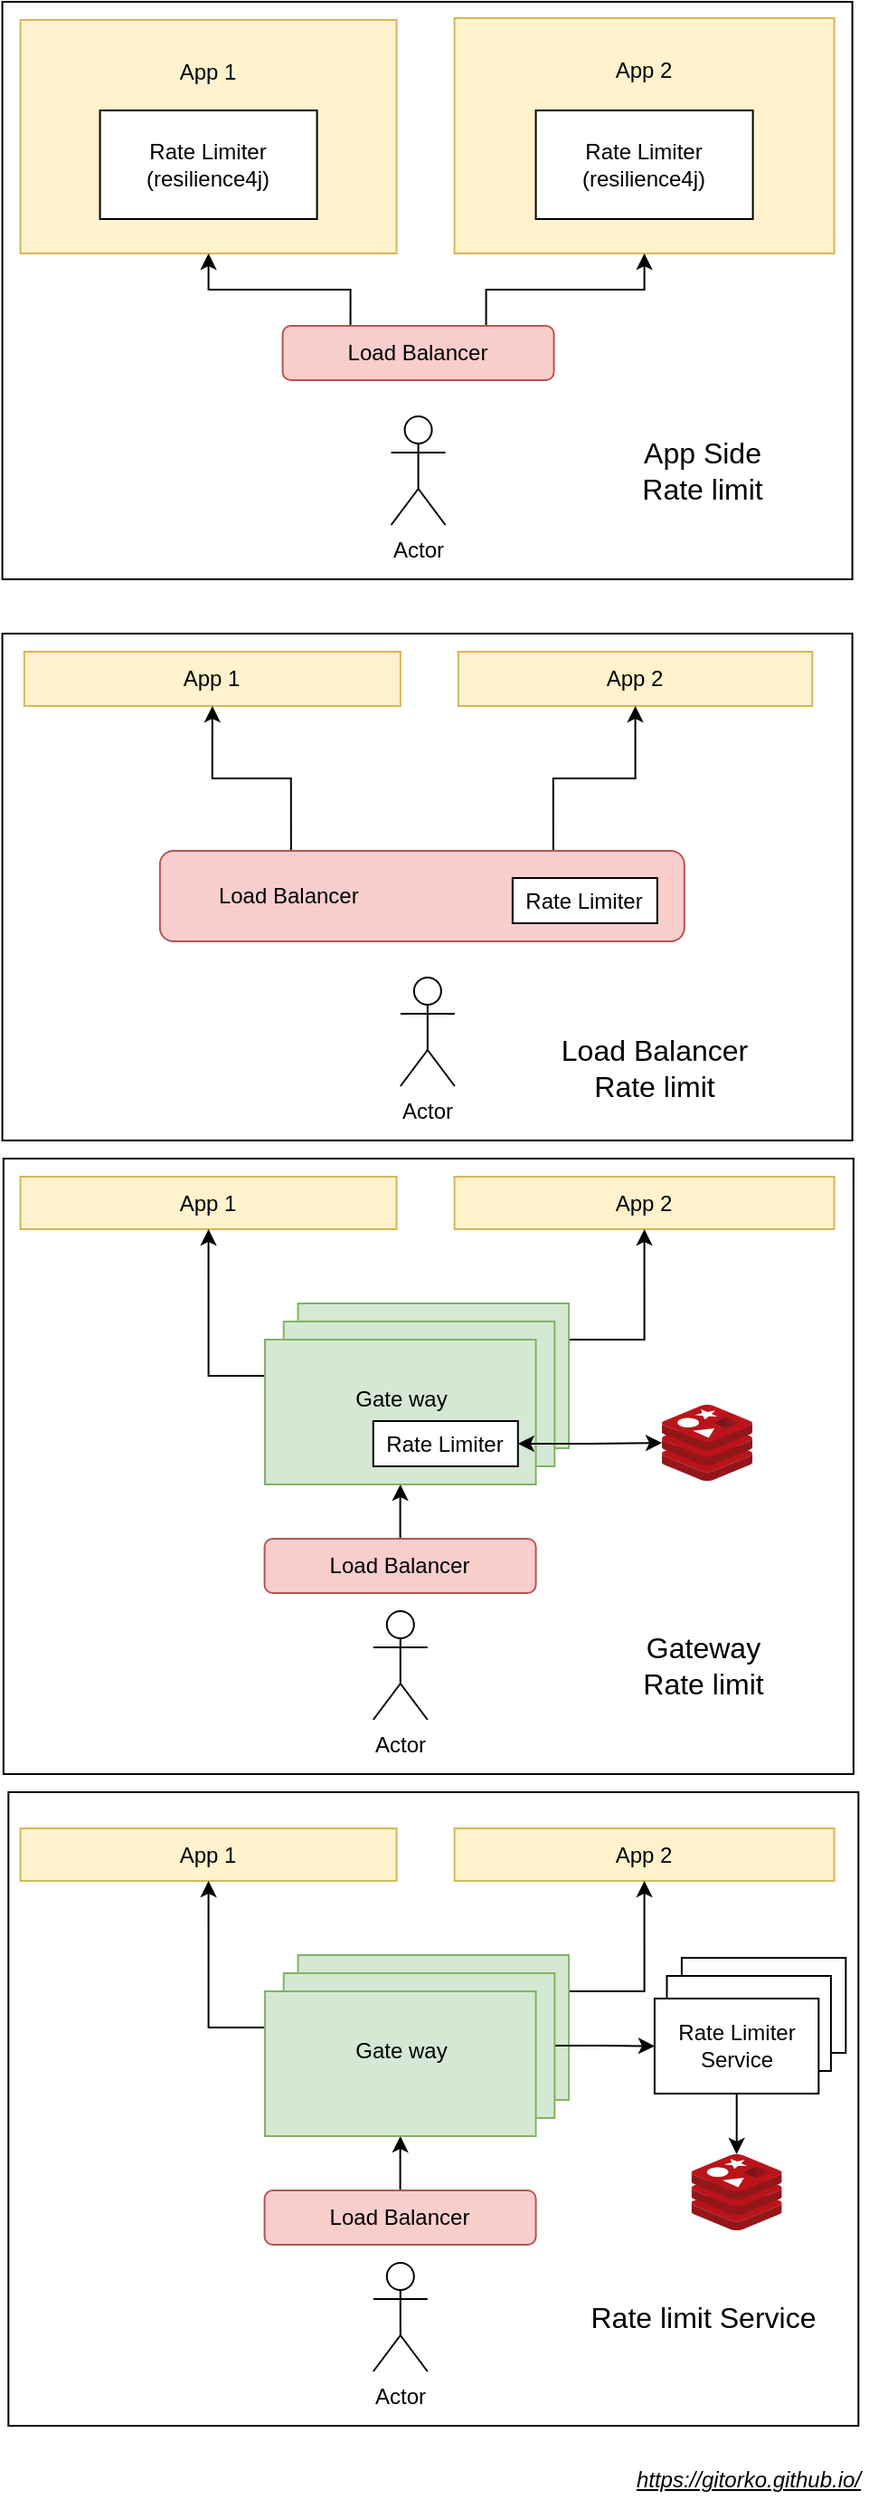 <mxfile version="12.6.5" type="device"><diagram id="8Ta0uaE5r7wGJLonWnuH" name="Page-1"><mxGraphModel dx="1106" dy="852" grid="1" gridSize="10" guides="1" tooltips="1" connect="1" arrows="1" fold="1" page="1" pageScale="1" pageWidth="500" pageHeight="1200" math="0" shadow="0"><root><mxCell id="0"/><mxCell id="1" parent="0"/><mxCell id="hYjk5hsyA0qEYFaWkvCI-28" value="" style="rounded=0;whiteSpace=wrap;html=1;" parent="1" vertex="1"><mxGeometry x="14.29" y="380" width="470" height="280" as="geometry"/></mxCell><mxCell id="hYjk5hsyA0qEYFaWkvCI-26" value="" style="rounded=0;whiteSpace=wrap;html=1;" parent="1" vertex="1"><mxGeometry x="14.29" y="31" width="470" height="319" as="geometry"/></mxCell><mxCell id="hYjk5hsyA0qEYFaWkvCI-1" value="App 1&lt;br&gt;&lt;br&gt;&lt;br&gt;&lt;br&gt;&lt;br&gt;&lt;br&gt;" style="rounded=0;whiteSpace=wrap;html=1;fillColor=#fff2cc;strokeColor=#d6b656;" parent="1" vertex="1"><mxGeometry x="24.29" y="41" width="208" height="129" as="geometry"/></mxCell><mxCell id="hYjk5hsyA0qEYFaWkvCI-2" value="App 2&lt;br&gt;&lt;br&gt;&lt;br&gt;&lt;br&gt;&lt;br&gt;&lt;br&gt;" style="rounded=0;whiteSpace=wrap;html=1;fillColor=#fff2cc;strokeColor=#d6b656;" parent="1" vertex="1"><mxGeometry x="264.29" y="40" width="210" height="130" as="geometry"/></mxCell><mxCell id="hYjk5hsyA0qEYFaWkvCI-4" value="Rate Limiter&lt;br&gt;(resilience4j)" style="rounded=0;whiteSpace=wrap;html=1;" parent="1" vertex="1"><mxGeometry x="68.29" y="91" width="120" height="60" as="geometry"/></mxCell><mxCell id="hYjk5hsyA0qEYFaWkvCI-7" value="Actor" style="shape=umlActor;verticalLabelPosition=bottom;labelBackgroundColor=#ffffff;verticalAlign=top;html=1;outlineConnect=0;" parent="1" vertex="1"><mxGeometry x="229.29" y="260" width="30" height="60" as="geometry"/></mxCell><mxCell id="hYjk5hsyA0qEYFaWkvCI-8" value="Rate Limiter&lt;br&gt;(resilience4j)" style="rounded=0;whiteSpace=wrap;html=1;" parent="1" vertex="1"><mxGeometry x="309.29" y="91" width="120" height="60" as="geometry"/></mxCell><mxCell id="hYjk5hsyA0qEYFaWkvCI-15" style="edgeStyle=orthogonalEdgeStyle;rounded=0;orthogonalLoop=1;jettySize=auto;html=1;exitX=0.75;exitY=0;exitDx=0;exitDy=0;entryX=0.5;entryY=1;entryDx=0;entryDy=0;" parent="1" source="hYjk5hsyA0qEYFaWkvCI-13" target="hYjk5hsyA0qEYFaWkvCI-2" edge="1"><mxGeometry relative="1" as="geometry"/></mxCell><mxCell id="hYjk5hsyA0qEYFaWkvCI-16" style="edgeStyle=orthogonalEdgeStyle;rounded=0;orthogonalLoop=1;jettySize=auto;html=1;exitX=0.25;exitY=0;exitDx=0;exitDy=0;entryX=0.5;entryY=1;entryDx=0;entryDy=0;" parent="1" source="hYjk5hsyA0qEYFaWkvCI-13" target="hYjk5hsyA0qEYFaWkvCI-1" edge="1"><mxGeometry relative="1" as="geometry"/></mxCell><mxCell id="hYjk5hsyA0qEYFaWkvCI-13" value="Load Balancer" style="rounded=1;whiteSpace=wrap;html=1;fillColor=#f8cecc;strokeColor=#b85450;" parent="1" vertex="1"><mxGeometry x="169.29" y="210" width="150" height="30" as="geometry"/></mxCell><mxCell id="hYjk5hsyA0qEYFaWkvCI-17" value="App 1" style="rounded=0;whiteSpace=wrap;html=1;fillColor=#fff2cc;strokeColor=#d6b656;" parent="1" vertex="1"><mxGeometry x="26.43" y="390" width="208" height="30" as="geometry"/></mxCell><mxCell id="hYjk5hsyA0qEYFaWkvCI-18" value="App 2" style="rounded=0;whiteSpace=wrap;html=1;fillColor=#fff2cc;strokeColor=#d6b656;" parent="1" vertex="1"><mxGeometry x="266.43" y="390" width="195.71" height="30" as="geometry"/></mxCell><mxCell id="hYjk5hsyA0qEYFaWkvCI-20" value="Actor" style="shape=umlActor;verticalLabelPosition=bottom;labelBackgroundColor=#ffffff;verticalAlign=top;html=1;outlineConnect=0;" parent="1" vertex="1"><mxGeometry x="234.43" y="570" width="30" height="60" as="geometry"/></mxCell><mxCell id="hYjk5hsyA0qEYFaWkvCI-22" style="edgeStyle=orthogonalEdgeStyle;rounded=0;orthogonalLoop=1;jettySize=auto;html=1;exitX=0.75;exitY=0;exitDx=0;exitDy=0;entryX=0.5;entryY=1;entryDx=0;entryDy=0;" parent="1" source="hYjk5hsyA0qEYFaWkvCI-24" target="hYjk5hsyA0qEYFaWkvCI-18" edge="1"><mxGeometry relative="1" as="geometry"/></mxCell><mxCell id="hYjk5hsyA0qEYFaWkvCI-23" style="edgeStyle=orthogonalEdgeStyle;rounded=0;orthogonalLoop=1;jettySize=auto;html=1;exitX=0.25;exitY=0;exitDx=0;exitDy=0;entryX=0.5;entryY=1;entryDx=0;entryDy=0;" parent="1" source="hYjk5hsyA0qEYFaWkvCI-24" target="hYjk5hsyA0qEYFaWkvCI-17" edge="1"><mxGeometry relative="1" as="geometry"/></mxCell><mxCell id="hYjk5hsyA0qEYFaWkvCI-24" value="Load Balancer&amp;nbsp; &amp;nbsp; &amp;nbsp; &amp;nbsp; &amp;nbsp; &amp;nbsp; &amp;nbsp; &amp;nbsp; &amp;nbsp; &amp;nbsp; &amp;nbsp; &amp;nbsp; &amp;nbsp; &amp;nbsp; &amp;nbsp; &amp;nbsp; &amp;nbsp; &amp;nbsp; &amp;nbsp; &amp;nbsp; &amp;nbsp; &amp;nbsp;&amp;nbsp;" style="rounded=1;whiteSpace=wrap;html=1;fillColor=#f8cecc;strokeColor=#b85450;" parent="1" vertex="1"><mxGeometry x="101.43" y="500" width="290" height="50" as="geometry"/></mxCell><mxCell id="hYjk5hsyA0qEYFaWkvCI-25" value="Rate Limiter" style="rounded=0;whiteSpace=wrap;html=1;" parent="1" vertex="1"><mxGeometry x="296.43" y="515" width="80" height="25" as="geometry"/></mxCell><mxCell id="hYjk5hsyA0qEYFaWkvCI-27" value="&lt;font style=&quot;font-size: 16px&quot;&gt;App Side Rate limit&lt;/font&gt;" style="text;html=1;strokeColor=none;fillColor=none;align=center;verticalAlign=middle;whiteSpace=wrap;rounded=0;" parent="1" vertex="1"><mxGeometry x="349.29" y="270" width="105" height="40" as="geometry"/></mxCell><mxCell id="hYjk5hsyA0qEYFaWkvCI-29" value="&lt;font style=&quot;font-size: 16px&quot;&gt;Load Balancer&lt;br&gt;Rate limit&lt;/font&gt;" style="text;html=1;strokeColor=none;fillColor=none;align=center;verticalAlign=middle;whiteSpace=wrap;rounded=0;" parent="1" vertex="1"><mxGeometry x="296.43" y="600" width="157.5" height="40" as="geometry"/></mxCell><mxCell id="hYjk5hsyA0qEYFaWkvCI-41" value="" style="rounded=0;whiteSpace=wrap;html=1;" parent="1" vertex="1"><mxGeometry x="14.93" y="670" width="470" height="340" as="geometry"/></mxCell><mxCell id="hYjk5hsyA0qEYFaWkvCI-42" value="App 1" style="rounded=0;whiteSpace=wrap;html=1;fillColor=#fff2cc;strokeColor=#d6b656;" parent="1" vertex="1"><mxGeometry x="24.29" y="680" width="208" height="29" as="geometry"/></mxCell><mxCell id="hYjk5hsyA0qEYFaWkvCI-43" value="App 2" style="rounded=0;whiteSpace=wrap;html=1;fillColor=#fff2cc;strokeColor=#d6b656;" parent="1" vertex="1"><mxGeometry x="264.29" y="680" width="210" height="29" as="geometry"/></mxCell><mxCell id="hYjk5hsyA0qEYFaWkvCI-45" value="Actor" style="shape=umlActor;verticalLabelPosition=bottom;labelBackgroundColor=#ffffff;verticalAlign=top;html=1;outlineConnect=0;" parent="1" vertex="1"><mxGeometry x="219.4" y="920" width="30" height="60" as="geometry"/></mxCell><mxCell id="hYjk5hsyA0qEYFaWkvCI-68" value="" style="edgeStyle=orthogonalEdgeStyle;rounded=0;orthogonalLoop=1;jettySize=auto;html=1;" parent="1" source="hYjk5hsyA0qEYFaWkvCI-49" target="hYjk5hsyA0qEYFaWkvCI-67" edge="1"><mxGeometry relative="1" as="geometry"/></mxCell><mxCell id="hYjk5hsyA0qEYFaWkvCI-49" value="Load Balancer" style="rounded=1;whiteSpace=wrap;html=1;fillColor=#f8cecc;strokeColor=#b85450;" parent="1" vertex="1"><mxGeometry x="159.29" y="880" width="150" height="30" as="geometry"/></mxCell><mxCell id="hYjk5hsyA0qEYFaWkvCI-50" value="&lt;font style=&quot;font-size: 16px&quot;&gt;Gateway &lt;br&gt;Rate limit&lt;/font&gt;" style="text;html=1;strokeColor=none;fillColor=none;align=center;verticalAlign=middle;whiteSpace=wrap;rounded=0;" parent="1" vertex="1"><mxGeometry x="330" y="920" width="144.29" height="60" as="geometry"/></mxCell><mxCell id="hYjk5hsyA0qEYFaWkvCI-72" style="edgeStyle=orthogonalEdgeStyle;rounded=0;orthogonalLoop=1;jettySize=auto;html=1;exitX=1;exitY=0.25;exitDx=0;exitDy=0;entryX=0.5;entryY=1;entryDx=0;entryDy=0;startArrow=none;startFill=0;" parent="1" source="hYjk5hsyA0qEYFaWkvCI-55" target="hYjk5hsyA0qEYFaWkvCI-43" edge="1"><mxGeometry relative="1" as="geometry"/></mxCell><mxCell id="hYjk5hsyA0qEYFaWkvCI-55" value="Gate way&lt;br&gt;&lt;br&gt;" style="rounded=0;whiteSpace=wrap;html=1;fillColor=#d5e8d4;strokeColor=#82b366;" parent="1" vertex="1"><mxGeometry x="177.77" y="750" width="149.79" height="80" as="geometry"/></mxCell><mxCell id="hYjk5hsyA0qEYFaWkvCI-66" value="Gate way&lt;br&gt;&lt;br&gt;" style="rounded=0;whiteSpace=wrap;html=1;fillColor=#d5e8d4;strokeColor=#82b366;" parent="1" vertex="1"><mxGeometry x="169.87" y="760" width="149.79" height="80" as="geometry"/></mxCell><mxCell id="hYjk5hsyA0qEYFaWkvCI-73" style="edgeStyle=orthogonalEdgeStyle;rounded=0;orthogonalLoop=1;jettySize=auto;html=1;exitX=0;exitY=0.25;exitDx=0;exitDy=0;entryX=0.5;entryY=1;entryDx=0;entryDy=0;startArrow=none;startFill=0;" parent="1" source="hYjk5hsyA0qEYFaWkvCI-67" target="hYjk5hsyA0qEYFaWkvCI-42" edge="1"><mxGeometry relative="1" as="geometry"/></mxCell><mxCell id="hYjk5hsyA0qEYFaWkvCI-67" value="Gate way&lt;br&gt;&lt;br&gt;" style="rounded=0;whiteSpace=wrap;html=1;fillColor=#d5e8d4;strokeColor=#82b366;" parent="1" vertex="1"><mxGeometry x="159.5" y="770" width="149.79" height="80" as="geometry"/></mxCell><mxCell id="hYjk5hsyA0qEYFaWkvCI-71" value="" style="edgeStyle=orthogonalEdgeStyle;rounded=0;orthogonalLoop=1;jettySize=auto;html=1;startArrow=classic;startFill=1;" parent="1" source="hYjk5hsyA0qEYFaWkvCI-65" target="hYjk5hsyA0qEYFaWkvCI-70" edge="1"><mxGeometry relative="1" as="geometry"/></mxCell><mxCell id="hYjk5hsyA0qEYFaWkvCI-65" value="Rate Limiter" style="rounded=0;whiteSpace=wrap;html=1;" parent="1" vertex="1"><mxGeometry x="219.4" y="815" width="80" height="25" as="geometry"/></mxCell><mxCell id="hYjk5hsyA0qEYFaWkvCI-70" value="" style="aspect=fixed;html=1;points=[];align=center;image;fontSize=12;image=img/lib/mscae/Cache_Redis_Product.svg;" parent="1" vertex="1"><mxGeometry x="379" y="806" width="50" height="42" as="geometry"/></mxCell><mxCell id="zD1Nhle9wSedYpCHw0YM-1" value="https://gitorko.github.io/" style="text;html=1;strokeColor=none;fillColor=none;align=center;verticalAlign=middle;whiteSpace=wrap;rounded=0;fontStyle=6" parent="1" vertex="1"><mxGeometry x="362.1" y="1390" width="130" height="20" as="geometry"/></mxCell><mxCell id="4Ieqx7NSY8RWSWNM4Fv7-16" value="" style="rounded=0;whiteSpace=wrap;html=1;" vertex="1" parent="1"><mxGeometry x="17.66" y="1020" width="470" height="350" as="geometry"/></mxCell><mxCell id="4Ieqx7NSY8RWSWNM4Fv7-17" value="App 1" style="rounded=0;whiteSpace=wrap;html=1;fillColor=#fff2cc;strokeColor=#d6b656;" vertex="1" parent="1"><mxGeometry x="24.29" y="1040" width="208" height="29" as="geometry"/></mxCell><mxCell id="4Ieqx7NSY8RWSWNM4Fv7-18" value="App 2" style="rounded=0;whiteSpace=wrap;html=1;fillColor=#fff2cc;strokeColor=#d6b656;" vertex="1" parent="1"><mxGeometry x="264.29" y="1040" width="210" height="29" as="geometry"/></mxCell><mxCell id="4Ieqx7NSY8RWSWNM4Fv7-19" value="Actor" style="shape=umlActor;verticalLabelPosition=bottom;labelBackgroundColor=#ffffff;verticalAlign=top;html=1;outlineConnect=0;" vertex="1" parent="1"><mxGeometry x="219.4" y="1280" width="30" height="60" as="geometry"/></mxCell><mxCell id="4Ieqx7NSY8RWSWNM4Fv7-20" value="" style="edgeStyle=orthogonalEdgeStyle;rounded=0;orthogonalLoop=1;jettySize=auto;html=1;" edge="1" parent="1" source="4Ieqx7NSY8RWSWNM4Fv7-21" target="4Ieqx7NSY8RWSWNM4Fv7-27"><mxGeometry relative="1" as="geometry"/></mxCell><mxCell id="4Ieqx7NSY8RWSWNM4Fv7-21" value="Load Balancer" style="rounded=1;whiteSpace=wrap;html=1;fillColor=#f8cecc;strokeColor=#b85450;" vertex="1" parent="1"><mxGeometry x="159.29" y="1240" width="150" height="30" as="geometry"/></mxCell><mxCell id="4Ieqx7NSY8RWSWNM4Fv7-22" value="&lt;font style=&quot;font-size: 16px&quot;&gt;Rate limit Service&lt;/font&gt;" style="text;html=1;strokeColor=none;fillColor=none;align=center;verticalAlign=middle;whiteSpace=wrap;rounded=0;" vertex="1" parent="1"><mxGeometry x="330" y="1280" width="144.29" height="60" as="geometry"/></mxCell><mxCell id="4Ieqx7NSY8RWSWNM4Fv7-23" style="edgeStyle=orthogonalEdgeStyle;rounded=0;orthogonalLoop=1;jettySize=auto;html=1;exitX=1;exitY=0.25;exitDx=0;exitDy=0;entryX=0.5;entryY=1;entryDx=0;entryDy=0;startArrow=none;startFill=0;" edge="1" parent="1" source="4Ieqx7NSY8RWSWNM4Fv7-24" target="4Ieqx7NSY8RWSWNM4Fv7-18"><mxGeometry relative="1" as="geometry"/></mxCell><mxCell id="4Ieqx7NSY8RWSWNM4Fv7-24" value="Gate way&lt;br&gt;&lt;br&gt;" style="rounded=0;whiteSpace=wrap;html=1;fillColor=#d5e8d4;strokeColor=#82b366;" vertex="1" parent="1"><mxGeometry x="177.77" y="1110" width="149.79" height="80" as="geometry"/></mxCell><mxCell id="4Ieqx7NSY8RWSWNM4Fv7-38" value="" style="edgeStyle=orthogonalEdgeStyle;rounded=0;orthogonalLoop=1;jettySize=auto;html=1;" edge="1" parent="1" source="4Ieqx7NSY8RWSWNM4Fv7-25" target="4Ieqx7NSY8RWSWNM4Fv7-33"><mxGeometry relative="1" as="geometry"/></mxCell><mxCell id="4Ieqx7NSY8RWSWNM4Fv7-25" value="Gate way&lt;br&gt;&lt;br&gt;" style="rounded=0;whiteSpace=wrap;html=1;fillColor=#d5e8d4;strokeColor=#82b366;" vertex="1" parent="1"><mxGeometry x="169.87" y="1120" width="149.79" height="80" as="geometry"/></mxCell><mxCell id="4Ieqx7NSY8RWSWNM4Fv7-26" style="edgeStyle=orthogonalEdgeStyle;rounded=0;orthogonalLoop=1;jettySize=auto;html=1;exitX=0;exitY=0.25;exitDx=0;exitDy=0;entryX=0.5;entryY=1;entryDx=0;entryDy=0;startArrow=none;startFill=0;" edge="1" parent="1" source="4Ieqx7NSY8RWSWNM4Fv7-27" target="4Ieqx7NSY8RWSWNM4Fv7-17"><mxGeometry relative="1" as="geometry"/></mxCell><mxCell id="4Ieqx7NSY8RWSWNM4Fv7-27" value="Gate way&lt;br&gt;&lt;br&gt;" style="rounded=0;whiteSpace=wrap;html=1;fillColor=#d5e8d4;strokeColor=#82b366;" vertex="1" parent="1"><mxGeometry x="159.5" y="1130" width="149.79" height="80" as="geometry"/></mxCell><mxCell id="4Ieqx7NSY8RWSWNM4Fv7-29" value="Rate Limiter Service" style="rounded=0;whiteSpace=wrap;html=1;" vertex="1" parent="1"><mxGeometry x="389.95" y="1111.5" width="90.71" height="52.5" as="geometry"/></mxCell><mxCell id="4Ieqx7NSY8RWSWNM4Fv7-30" value="" style="aspect=fixed;html=1;points=[];align=center;image;fontSize=12;image=img/lib/mscae/Cache_Redis_Product.svg;" vertex="1" parent="1"><mxGeometry x="395.31" y="1220" width="50" height="42" as="geometry"/></mxCell><mxCell id="4Ieqx7NSY8RWSWNM4Fv7-32" value="Rate Limiter Service" style="rounded=0;whiteSpace=wrap;html=1;" vertex="1" parent="1"><mxGeometry x="381.74" y="1121.5" width="90.71" height="52.5" as="geometry"/></mxCell><mxCell id="4Ieqx7NSY8RWSWNM4Fv7-41" style="edgeStyle=orthogonalEdgeStyle;rounded=0;orthogonalLoop=1;jettySize=auto;html=1;" edge="1" parent="1" source="4Ieqx7NSY8RWSWNM4Fv7-33" target="4Ieqx7NSY8RWSWNM4Fv7-30"><mxGeometry relative="1" as="geometry"/></mxCell><mxCell id="4Ieqx7NSY8RWSWNM4Fv7-33" value="Rate Limiter Service" style="rounded=0;whiteSpace=wrap;html=1;" vertex="1" parent="1"><mxGeometry x="374.95" y="1134" width="90.71" height="52.5" as="geometry"/></mxCell></root></mxGraphModel></diagram></mxfile>